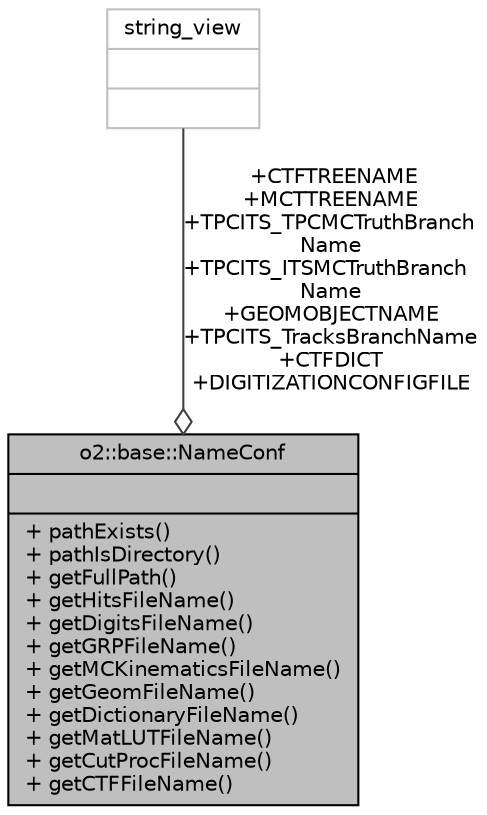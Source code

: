 digraph "o2::base::NameConf"
{
 // INTERACTIVE_SVG=YES
  bgcolor="transparent";
  edge [fontname="Helvetica",fontsize="10",labelfontname="Helvetica",labelfontsize="10"];
  node [fontname="Helvetica",fontsize="10",shape=record];
  Node1 [label="{o2::base::NameConf\n||+ pathExists()\l+ pathIsDirectory()\l+ getFullPath()\l+ getHitsFileName()\l+ getDigitsFileName()\l+ getGRPFileName()\l+ getMCKinematicsFileName()\l+ getGeomFileName()\l+ getDictionaryFileName()\l+ getMatLUTFileName()\l+ getCutProcFileName()\l+ getCTFFileName()\l}",height=0.2,width=0.4,color="black", fillcolor="grey75", style="filled", fontcolor="black"];
  Node2 -> Node1 [color="grey25",fontsize="10",style="solid",label=" +CTFTREENAME\n+MCTTREENAME\n+TPCITS_TPCMCTruthBranch\lName\n+TPCITS_ITSMCTruthBranch\lName\n+GEOMOBJECTNAME\n+TPCITS_TracksBranchName\n+CTFDICT\n+DIGITIZATIONCONFIGFILE" ,arrowhead="odiamond",fontname="Helvetica"];
  Node2 [label="{string_view\n||}",height=0.2,width=0.4,color="grey75"];
}
